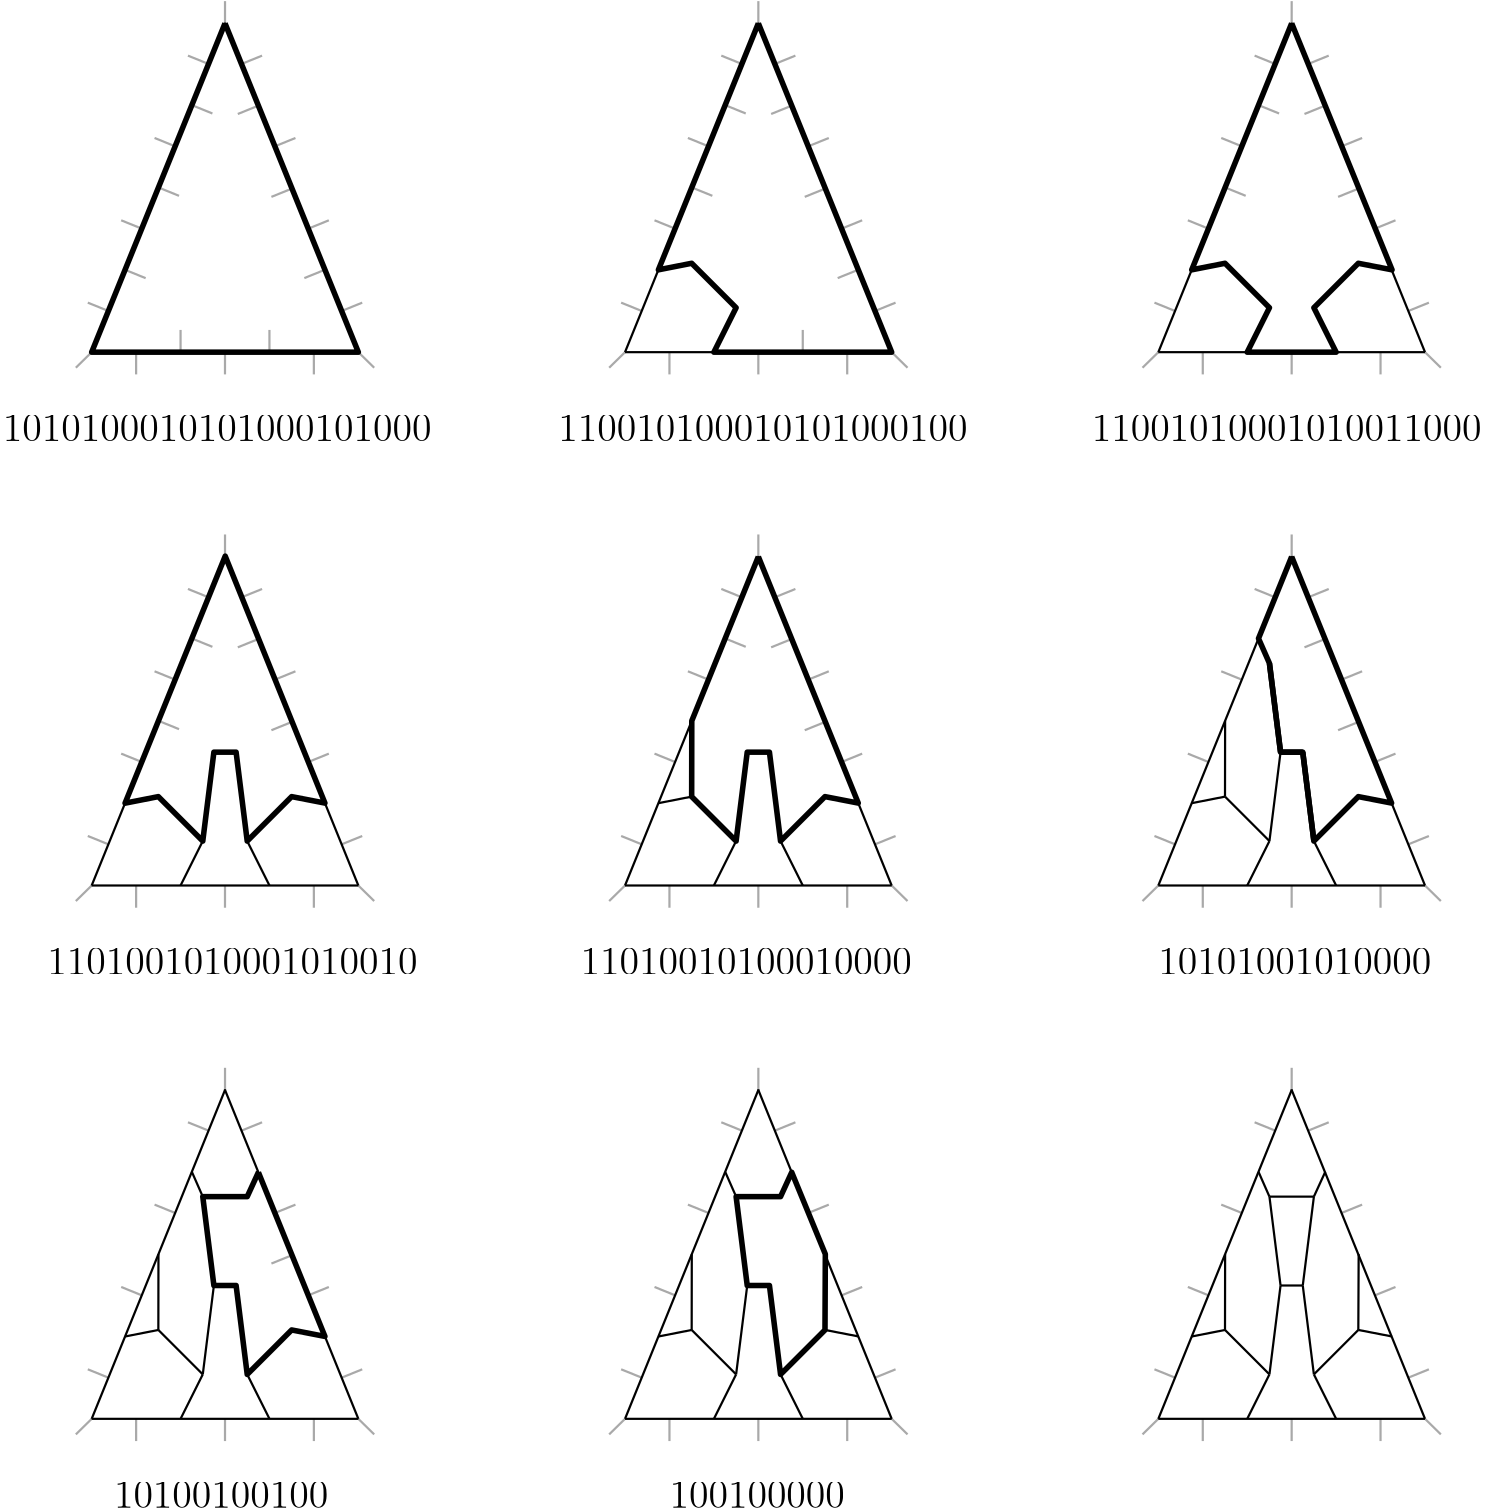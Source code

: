 <?xml version="1.0"?>
<!DOCTYPE ipe SYSTEM "ipe.dtd">
<ipe version="70206" creator="Ipe 7.2.7">
<info created="D:20180507184343" modified="D:20180507224213"/>
<ipestyle name="basic">
<symbol name="arrow/arc(spx)">
<path stroke="sym-stroke" fill="sym-stroke" pen="sym-pen">
0 0 m
-1 0.333 l
-1 -0.333 l
h
</path>
</symbol>
<symbol name="arrow/farc(spx)">
<path stroke="sym-stroke" fill="white" pen="sym-pen">
0 0 m
-1 0.333 l
-1 -0.333 l
h
</path>
</symbol>
<symbol name="arrow/ptarc(spx)">
<path stroke="sym-stroke" fill="sym-stroke" pen="sym-pen">
0 0 m
-1 0.333 l
-0.8 0 l
-1 -0.333 l
h
</path>
</symbol>
<symbol name="arrow/fptarc(spx)">
<path stroke="sym-stroke" fill="white" pen="sym-pen">
0 0 m
-1 0.333 l
-0.8 0 l
-1 -0.333 l
h
</path>
</symbol>
<symbol name="mark/circle(sx)" transformations="translations">
<path fill="sym-stroke">
0.6 0 0 0.6 0 0 e
0.4 0 0 0.4 0 0 e
</path>
</symbol>
<symbol name="mark/disk(sx)" transformations="translations">
<path fill="sym-stroke">
0.6 0 0 0.6 0 0 e
</path>
</symbol>
<symbol name="mark/fdisk(sfx)" transformations="translations">
<group>
<path fill="sym-fill">
0.5 0 0 0.5 0 0 e
</path>
<path fill="sym-stroke" fillrule="eofill">
0.6 0 0 0.6 0 0 e
0.4 0 0 0.4 0 0 e
</path>
</group>
</symbol>
<symbol name="mark/box(sx)" transformations="translations">
<path fill="sym-stroke" fillrule="eofill">
-0.6 -0.6 m
0.6 -0.6 l
0.6 0.6 l
-0.6 0.6 l
h
-0.4 -0.4 m
0.4 -0.4 l
0.4 0.4 l
-0.4 0.4 l
h
</path>
</symbol>
<symbol name="mark/square(sx)" transformations="translations">
<path fill="sym-stroke">
-0.6 -0.6 m
0.6 -0.6 l
0.6 0.6 l
-0.6 0.6 l
h
</path>
</symbol>
<symbol name="mark/fsquare(sfx)" transformations="translations">
<group>
<path fill="sym-fill">
-0.5 -0.5 m
0.5 -0.5 l
0.5 0.5 l
-0.5 0.5 l
h
</path>
<path fill="sym-stroke" fillrule="eofill">
-0.6 -0.6 m
0.6 -0.6 l
0.6 0.6 l
-0.6 0.6 l
h
-0.4 -0.4 m
0.4 -0.4 l
0.4 0.4 l
-0.4 0.4 l
h
</path>
</group>
</symbol>
<symbol name="mark/cross(sx)" transformations="translations">
<group>
<path fill="sym-stroke">
-0.43 -0.57 m
0.57 0.43 l
0.43 0.57 l
-0.57 -0.43 l
h
</path>
<path fill="sym-stroke">
-0.43 0.57 m
0.57 -0.43 l
0.43 -0.57 l
-0.57 0.43 l
h
</path>
</group>
</symbol>
<symbol name="arrow/fnormal(spx)">
<path stroke="sym-stroke" fill="white" pen="sym-pen">
0 0 m
-1 0.333 l
-1 -0.333 l
h
</path>
</symbol>
<symbol name="arrow/pointed(spx)">
<path stroke="sym-stroke" fill="sym-stroke" pen="sym-pen">
0 0 m
-1 0.333 l
-0.8 0 l
-1 -0.333 l
h
</path>
</symbol>
<symbol name="arrow/fpointed(spx)">
<path stroke="sym-stroke" fill="white" pen="sym-pen">
0 0 m
-1 0.333 l
-0.8 0 l
-1 -0.333 l
h
</path>
</symbol>
<symbol name="arrow/linear(spx)">
<path stroke="sym-stroke" pen="sym-pen">
-1 0.333 m
0 0 l
-1 -0.333 l
</path>
</symbol>
<symbol name="arrow/fdouble(spx)">
<path stroke="sym-stroke" fill="white" pen="sym-pen">
0 0 m
-1 0.333 l
-1 -0.333 l
h
-1 0 m
-2 0.333 l
-2 -0.333 l
h
</path>
</symbol>
<symbol name="arrow/double(spx)">
<path stroke="sym-stroke" fill="sym-stroke" pen="sym-pen">
0 0 m
-1 0.333 l
-1 -0.333 l
h
-1 0 m
-2 0.333 l
-2 -0.333 l
h
</path>
</symbol>
<pen name="heavier" value="0.8"/>
<pen name="fat" value="1.2"/>
<pen name="ultrafat" value="2"/>
<symbolsize name="large" value="5"/>
<symbolsize name="small" value="2"/>
<symbolsize name="tiny" value="1.1"/>
<arrowsize name="large" value="10"/>
<arrowsize name="small" value="5"/>
<arrowsize name="tiny" value="3"/>
<color name="red" value="1 0 0"/>
<color name="green" value="0 1 0"/>
<color name="blue" value="0 0 1"/>
<color name="yellow" value="1 1 0"/>
<color name="orange" value="1 0.647 0"/>
<color name="gold" value="1 0.843 0"/>
<color name="purple" value="0.627 0.125 0.941"/>
<color name="gray" value="0.745"/>
<color name="brown" value="0.647 0.165 0.165"/>
<color name="navy" value="0 0 0.502"/>
<color name="pink" value="1 0.753 0.796"/>
<color name="seagreen" value="0.18 0.545 0.341"/>
<color name="turquoise" value="0.251 0.878 0.816"/>
<color name="violet" value="0.933 0.51 0.933"/>
<color name="darkblue" value="0 0 0.545"/>
<color name="darkcyan" value="0 0.545 0.545"/>
<color name="darkgray" value="0.663"/>
<color name="darkgreen" value="0 0.392 0"/>
<color name="darkmagenta" value="0.545 0 0.545"/>
<color name="darkorange" value="1 0.549 0"/>
<color name="darkred" value="0.545 0 0"/>
<color name="lightblue" value="0.678 0.847 0.902"/>
<color name="lightcyan" value="0.878 1 1"/>
<color name="lightgray" value="0.827"/>
<color name="lightgreen" value="0.565 0.933 0.565"/>
<color name="lightyellow" value="1 1 0.878"/>
<dashstyle name="dashed" value="[4] 0"/>
<dashstyle name="dotted" value="[1 3] 0"/>
<dashstyle name="dash dotted" value="[4 2 1 2] 0"/>
<dashstyle name="dash dot dotted" value="[4 2 1 2 1 2] 0"/>
<textsize name="large" value="\large"/>
<textsize name="Large" value="\Large"/>
<textsize name="LARGE" value="\LARGE"/>
<textsize name="huge" value="\huge"/>
<textsize name="Huge" value="\Huge"/>
<textsize name="small" value="\small"/>
<textsize name="footnote" value="\footnotesize"/>
<textsize name="tiny" value="\tiny"/>
<textstyle name="center" begin="\begin{center}" end="\end{center}"/>
<textstyle name="itemize" begin="\begin{itemize}" end="\end{itemize}"/>
<textstyle name="item" begin="\begin{itemize}\item{}" end="\end{itemize}"/>
<gridsize name="4 pts" value="4"/>
<gridsize name="8 pts (~3 mm)" value="8"/>
<gridsize name="16 pts (~6 mm)" value="16"/>
<gridsize name="32 pts (~12 mm)" value="32"/>
<gridsize name="10 pts (~3.5 mm)" value="10"/>
<gridsize name="20 pts (~7 mm)" value="20"/>
<gridsize name="14 pts (~5 mm)" value="14"/>
<gridsize name="28 pts (~10 mm)" value="28"/>
<gridsize name="56 pts (~20 mm)" value="56"/>
<anglesize name="90 deg" value="90"/>
<anglesize name="60 deg" value="60"/>
<anglesize name="45 deg" value="45"/>
<anglesize name="30 deg" value="30"/>
<anglesize name="22.5 deg" value="22.5"/>
<opacity name="10%" value="0.1"/>
<opacity name="30%" value="0.3"/>
<opacity name="50%" value="0.5"/>
<opacity name="75%" value="0.75"/>
<tiling name="falling" angle="-60" step="4" width="1"/>
<tiling name="rising" angle="30" step="4" width="1"/>
</ipestyle>
<page>
<layer name="alpha"/>
<view layers="alpha" active="alpha"/>
<path layer="alpha" matrix="-0.187791 -0.463155 -0.463074 0.187824 374.609 575.86" stroke="darkgray" pen="heavier">
224 512 m
224 528 l
224 528 l
</path>
<path matrix="0.49993 0 0 0.49993 320.021 112.029" stroke="darkgray" pen="heavier">
288 416 m
288 400 l
288 400 l
</path>
<path matrix="0.49993 0 0 0.49993 320.021 112.029" stroke="darkgray" pen="heavier">
352.01 416 m
352 400 l
</path>
<path matrix="0.49993 0 0 0.49993 320.021 112.029" stroke="darkgray" pen="heavier">
416 416 m
416 400 l
</path>
<path matrix="0.49993 0 0 0.49993 320.021 112.029" stroke="black" pen="heavier">
344 512 m
360 512 l
360 512 l
</path>
<group matrix="-0.187791 -0.463155 -0.463074 0.187824 769.228 431.328">
<path stroke="darkgray" pen="heavier">
224 512 m
224 528 l
224 528 l
</path>
<path stroke="darkgray" pen="heavier">
288 512 m
288 528 l
</path>
<path stroke="darkgray" pen="heavier">
352 512 m
352 528 l
352 528 l
</path>
<path stroke="darkgray" pen="heavier">
416 512 m
416 528 l
416 528 l
</path>
</group>
<path matrix="0.187791 -0.463155 0.463074 0.187824 222.775 431.328" stroke="darkgray" pen="heavier">
224 512 m
224 528 l
224 528 l
</path>
<path matrix="0.187791 -0.463155 0.463074 0.187824 222.775 431.328" stroke="darkgray" pen="heavier">
288 512 m
288 528 l
</path>
<path matrix="0.187791 -0.463155 0.463074 0.187824 222.775 431.328" stroke="darkgray" pen="heavier">
352 512 m
352 528 l
352 528 l
</path>
<path matrix="0.187791 -0.463155 0.463074 0.187824 222.775 431.328" stroke="darkgray" pen="heavier">
416 512 m
416 528 l
416 528 l
</path>
<path matrix="-0.350135 0.356628 -0.356541 -0.350134 708.982 419.384" stroke="darkgray" pen="heavier">
224 512 m
224 528 l
224 528 l
</path>
<path matrix="0.350135 0.356628 0.356541 -0.350135 283.021 419.384" stroke="darkgray" pen="heavier">
224 512 m
224 528 l
224 528 l
</path>
<path matrix="0.49993 0 0 0.49993 320.026 238.407" stroke="darkgray" pen="heavier">
352.01 416 m
352 400 l
</path>
<path matrix="1 0 0 1 0.003468 -31.9998" stroke="black" pen="heavier">
499.993 399.993 m
503.992 367.998 l
</path>
<path matrix="1 0 0 1 0.003468 -31.9998" stroke="black" pen="heavier">
512 352 m
503.992 367.998 l
503.992 367.998 l
</path>
<path matrix="1 0 0 1 0.003468 -31.9998" stroke="black" pen="heavier">
503.992 367.998 m
519.99 383.995 l
</path>
<path matrix="1 0 0 1 0.003468 -31.9998" stroke="black" pen="heavier">
480 352 m
487.994 367.998 l
</path>
<path matrix="1 0 0 1 0.003468 -31.9998" stroke="black" pen="heavier">
487.994 367.998 m
471.997 383.995 l
</path>
<path matrix="1 0 0 1 0.003468 -31.9998" stroke="black" pen="heavier">
484.057 440.926 m
487.994 431.989 l
</path>
<path matrix="1 0 0 1 0.003468 -31.9998" stroke="black" pen="heavier">
508.093 440.925 m
504 432 l
</path>
<path matrix="1 0 0 1 0.003468 -31.9998" stroke="black" pen="heavier">
504 432 m
487.994 431.989 l
</path>
<path matrix="1 0 0 1 0.003468 -31.9998" stroke="black" pen="heavier">
460.02 381.642 m
471.997 383.995 l
471.997 383.995 l
</path>
<path matrix="1 0 0 1 0.003468 -31.9998" stroke="black" pen="heavier">
471.997 383.995 m
472.038 411.284 l
</path>
<path matrix="1 0 0 1 0.003468 -31.9998" stroke="black" pen="heavier">
520.112 411.284 m
519.99 383.995 l
</path>
<path matrix="1 0 0 1 0.003468 -31.9998" stroke="black" pen="heavier">
519.99 383.995 m
532.13 381.642 l
</path>
<path matrix="1 0 0 1 0.003468 -31.9998" stroke="black" pen="heavier">
487.994 367.998 m
491.994 399.993 l
491.994 399.993 l
</path>
<path matrix="1 0 0 1 0.003468 -31.9998" stroke="black" pen="heavier">
491.994 399.993 m
487.994 431.989 l
</path>
<path matrix="0.49993 0 0 0.49993 128.025 112.029" stroke="darkgray" pen="heavier">
288 416 m
288 400 l
288 400 l
</path>
<path matrix="0.49993 0 0 0.49993 128.025 112.029" stroke="darkgray" pen="heavier">
352.01 416 m
352 400 l
</path>
<path matrix="0.49993 0 0 0.49993 128.025 112.029" stroke="darkgray" pen="heavier">
416 416 m
416 400 l
</path>
<path matrix="0.49993 0 0 0.49993 128.025 112.029" stroke="black" pen="heavier">
344 512 m
360 512 l
360 512 l
</path>
<group matrix="-0.187791 -0.463155 -0.463074 0.187824 577.231 431.327">
<path stroke="darkgray" pen="heavier">
224 512 m
224 528 l
224 528 l
</path>
<path stroke="darkgray" pen="heavier">
288 512 m
288 528 l
</path>
<path stroke="darkgray" pen="heavier">
352 512 m
352 528 l
352 528 l
</path>
<path stroke="darkgray" pen="heavier">
416 512 m
416 528 l
416 528 l
</path>
</group>
<path matrix="0.187791 -0.463155 0.463074 0.187824 30.7795 431.327" stroke="darkgray" pen="heavier">
224 512 m
224 528 l
224 528 l
</path>
<path matrix="0.187791 -0.463155 0.463074 0.187824 30.7795 431.327" stroke="darkgray" pen="heavier">
288 512 m
288 528 l
</path>
<path matrix="0.187791 -0.463155 0.463074 0.187824 30.7795 431.327" stroke="darkgray" pen="heavier">
352 512 m
352 528 l
352 528 l
</path>
<path matrix="0.187791 -0.463155 0.463074 0.187824 30.7795 431.327" stroke="darkgray" pen="heavier">
416 512 m
416 528 l
416 528 l
</path>
<path matrix="-0.350135 0.356628 -0.356541 -0.350134 516.986 419.384" stroke="darkgray" pen="heavier">
224 512 m
224 528 l
224 528 l
</path>
<path matrix="0.350135 0.356628 0.356541 -0.350135 91.0245 419.384" stroke="darkgray" pen="heavier">
224 512 m
224 528 l
224 528 l
</path>
<path matrix="0.49993 0 0 0.49993 128.03 238.407" stroke="darkgray" pen="heavier">
352.01 416 m
352 400 l
</path>
<path matrix="1 0 0 1 -191.993 -31.9998" stroke="black" pen="heavier">
499.993 399.993 m
503.992 367.998 l
</path>
<path matrix="1 0 0 1 -191.993 -31.9998" stroke="black" pen="heavier">
512 352 m
503.992 367.998 l
503.992 367.998 l
</path>
<path matrix="1 0 0 1 -191.993 -31.9998" stroke="black" pen="heavier">
503.992 367.998 m
519.99 383.995 l
</path>
<path matrix="1 0 0 1 -191.993 -31.9998" stroke="black" pen="heavier">
480 352 m
487.994 367.998 l
</path>
<path matrix="1 0 0 1 -191.993 -31.9998" stroke="black" pen="heavier">
487.994 367.998 m
471.997 383.995 l
</path>
<path matrix="1 0 0 1 -191.993 -31.9998" stroke="black" pen="heavier">
484.057 440.926 m
487.994 431.989 l
</path>
<path matrix="1 0 0 1 -191.993 -31.9998" stroke="black" pen="heavier">
508.093 440.925 m
504 432 l
</path>
<path matrix="1 0 0 1 -191.993 -31.9998" stroke="black" pen="heavier">
504 432 m
487.994 431.989 l
</path>
<path matrix="1 0 0 1 -191.993 -31.9998" stroke="black" pen="heavier">
460.02 381.642 m
471.997 383.995 l
471.997 383.995 l
</path>
<path matrix="1 0 0 1 -191.993 -31.9998" stroke="black" pen="heavier">
471.997 383.995 m
472.038 411.284 l
</path>
<path matrix="1 0 0 1 -191.993 -31.9998" stroke="black" pen="heavier">
520.112 411.284 m
519.99 383.995 l
</path>
<path matrix="1 0 0 1 -191.993 -31.9998" stroke="black" pen="heavier">
519.99 383.995 m
532.13 381.642 l
</path>
<path matrix="1 0 0 1 -191.993 -31.9998" stroke="black" pen="heavier">
487.994 367.998 m
491.994 399.993 l
491.994 399.993 l
</path>
<path matrix="1 0 0 1 -191.993 -31.9998" stroke="black" pen="heavier">
491.994 399.993 m
487.994 431.989 l
</path>
<path matrix="1 0 0 1 0.003468 -31.9998" stroke="black" pen="heavier">
504 432 m
499.993 399.993 l
499.993 399.993 l
</path>
<path matrix="0.49993 0 0 0.49993 -63.9755 112.029" stroke="darkgray" pen="heavier">
288 416 m
288 400 l
288 400 l
</path>
<path matrix="0.49993 0 0 0.49993 -63.9755 112.029" stroke="darkgray" pen="heavier">
352.01 416 m
352 400 l
</path>
<path matrix="0.49993 0 0 0.49993 -63.9755 112.029" stroke="darkgray" pen="heavier">
416 416 m
416 400 l
</path>
<path matrix="0.49993 0 0 0.49993 -63.9755 112.029" stroke="black" pen="heavier">
344 512 m
360 512 l
360 512 l
</path>
<group matrix="-0.187791 -0.463155 -0.463074 0.187824 385.23 431.327">
<path stroke="darkgray" pen="heavier">
224 512 m
224 528 l
224 528 l
</path>
<path stroke="darkgray" pen="heavier">
288 512 m
288 528 l
</path>
<path stroke="darkgray" pen="heavier">
352 512 m
352 528 l
352 528 l
</path>
<path stroke="darkgray" pen="heavier">
416 512 m
416 528 l
416 528 l
</path>
</group>
<path matrix="0.187791 -0.463155 0.463074 0.187824 -161.222 431.327" stroke="darkgray" pen="heavier">
224 512 m
224 528 l
224 528 l
</path>
<path matrix="0.187791 -0.463155 0.463074 0.187824 -161.222 431.327" stroke="darkgray" pen="heavier">
288 512 m
288 528 l
</path>
<path matrix="0.187791 -0.463155 0.463074 0.187824 -161.222 431.327" stroke="darkgray" pen="heavier">
352 512 m
352 528 l
352 528 l
</path>
<path matrix="0.187791 -0.463155 0.463074 0.187824 -161.222 431.327" stroke="darkgray" pen="heavier">
416 512 m
416 528 l
416 528 l
</path>
<path matrix="-0.350135 0.356628 -0.356541 -0.350134 324.985 419.384" stroke="darkgray" pen="heavier">
224 512 m
224 528 l
224 528 l
</path>
<path matrix="0.350135 0.356628 0.356541 -0.350135 -100.977 419.384" stroke="darkgray" pen="heavier">
224 512 m
224 528 l
224 528 l
</path>
<path matrix="0.49993 0 0 0.49993 -63.9705 238.407" stroke="darkgray" pen="heavier">
352.01 416 m
352 400 l
</path>
<path matrix="1 0 0 1 -383.994 -31.9998" stroke="black" pen="heavier">
499.993 399.993 m
503.992 367.998 l
</path>
<path matrix="1 0 0 1 -383.994 -31.9998" stroke="black" pen="heavier">
512 352 m
503.992 367.998 l
503.992 367.998 l
</path>
<path matrix="1 0 0 1 -383.994 -31.9998" stroke="black" pen="heavier">
503.992 367.998 m
519.99 383.995 l
</path>
<path matrix="1 0 0 1 -383.994 -31.9998" stroke="black" pen="heavier">
480 352 m
487.994 367.998 l
</path>
<path matrix="1 0 0 1 -383.994 -31.9998" stroke="black" pen="heavier">
487.994 367.998 m
471.997 383.995 l
</path>
<path matrix="1 0 0 1 -383.994 -31.9998" stroke="black" pen="heavier">
484.057 440.926 m
487.994 431.989 l
</path>
<path matrix="1 0 0 1 -383.994 -31.9998" stroke="black" pen="heavier">
508.093 440.925 m
504 432 l
</path>
<path matrix="1 0 0 1 -383.994 -31.9998" stroke="black" pen="heavier">
504 432 m
487.994 431.989 l
</path>
<path matrix="1 0 0 1 -383.994 -31.9998" stroke="black" pen="heavier">
460.02 381.642 m
471.997 383.995 l
471.997 383.995 l
</path>
<path matrix="1 0 0 1 -383.994 -31.9998" stroke="black" pen="heavier">
471.997 383.995 m
472.038 411.284 l
</path>
<path matrix="1 0 0 1 -383.994 -31.9998" stroke="black" pen="heavier">
519.99 383.995 m
532.13 381.642 l
</path>
<path matrix="1 0 0 1 -383.994 -31.9998" stroke="black" pen="heavier">
487.994 367.998 m
491.994 399.993 l
491.994 399.993 l
</path>
<path matrix="1 0 0 1 -383.994 -31.9998" stroke="black" pen="heavier">
491.994 399.993 m
487.994 431.989 l
</path>
<path matrix="0.187791 -0.463155 0.463074 0.187824 -174.489 442.769" stroke="darkgray" pen="heavier">
352 512 m
352 528 l
352 528 l
</path>
<path matrix="0.49993 0 0 0.49993 320.021 304.029" stroke="darkgray" pen="heavier">
288 416 m
288 400 l
288 400 l
</path>
<path matrix="0.49993 0 0 0.49993 320.021 304.029" stroke="darkgray" pen="heavier">
352.01 416 m
352 400 l
</path>
<path matrix="0.49993 0 0 0.49993 320.021 304.029" stroke="darkgray" pen="heavier">
416 416 m
416 400 l
</path>
<path matrix="0.49993 0 0 0.49993 320.021 304.029" stroke="black" pen="ultrafat">
344 512 m
360 512 l
360 512 l
</path>
<group matrix="-0.187791 -0.463155 -0.463074 0.187824 769.227 623.327">
<path stroke="darkgray" pen="heavier">
224 512 m
224 528 l
224 528 l
</path>
<path stroke="darkgray" pen="heavier">
288 512 m
288 528 l
</path>
<path stroke="darkgray" pen="heavier">
352 512 m
352 528 l
352 528 l
</path>
<path stroke="darkgray" pen="heavier">
416 512 m
416 528 l
416 528 l
</path>
</group>
<path matrix="0.187791 -0.463155 0.463074 0.187824 222.775 623.327" stroke="darkgray" pen="heavier">
224 512 m
224 528 l
224 528 l
</path>
<path matrix="0.187791 -0.463155 0.463074 0.187824 222.775 623.327" stroke="darkgray" pen="heavier">
288 512 m
288 528 l
</path>
<path matrix="0.187791 -0.463155 0.463074 0.187824 222.775 623.327" stroke="darkgray" pen="heavier">
352 512 m
352 528 l
352 528 l
</path>
<path matrix="0.187791 -0.463155 0.463074 0.187824 222.775 623.327" stroke="darkgray" pen="heavier">
416 512 m
416 528 l
416 528 l
</path>
<path matrix="-0.350135 0.356628 -0.356541 -0.350134 708.982 611.384" stroke="darkgray" pen="heavier">
224 512 m
224 528 l
224 528 l
</path>
<path matrix="0.350135 0.356628 0.356541 -0.350135 283.02 611.384" stroke="darkgray" pen="heavier">
224 512 m
224 528 l
224 528 l
</path>
<path matrix="0.49993 0 0 0.49993 320.026 430.407" stroke="darkgray" pen="heavier">
352.01 416 m
352 400 l
</path>
<path matrix="1 0 0 1 0.003 160" stroke="black" pen="ultrafat">
499.993 399.993 m
503.992 367.998 l
</path>
<path matrix="1 0 0 1 0.003 160" stroke="black" pen="heavier">
512 352 m
503.992 367.998 l
503.992 367.998 l
</path>
<path matrix="1 0 0 1 0.003 160" stroke="black" pen="heavier">
503.992 367.998 m
519.99 383.995 l
</path>
<path matrix="1 0 0 1 0.003 160" stroke="black" pen="heavier">
480 352 m
487.994 367.998 l
</path>
<path matrix="1 0 0 1 0.003 160" stroke="black" pen="heavier">
487.994 367.998 m
471.997 383.995 l
</path>
<path matrix="1 0 0 1 0.003 160" stroke="black" pen="heavier">
484.057 440.926 m
487.994 431.989 l
</path>
<path matrix="1 0 0 1 0.003 160" stroke="black" pen="heavier">
460.02 381.642 m
471.997 383.995 l
471.997 383.995 l
</path>
<path matrix="1 0 0 1 0.003 160" stroke="black" pen="heavier">
471.997 383.995 m
472.038 411.284 l
</path>
<path matrix="1 0 0 1 0.003 160" stroke="black" pen="heavier">
519.99 383.995 m
532.13 381.642 l
</path>
<path matrix="1 0 0 1 0.003 160" stroke="black" pen="heavier">
487.994 367.998 m
491.994 399.993 l
491.994 399.993 l
</path>
<path matrix="1 0 0 1 0.003 160" stroke="black" pen="ultrafat">
491.994 399.993 m
487.994 431.989 l
</path>
<path matrix="0.187791 -0.463155 0.463074 0.187824 209.507 634.769" stroke="darkgray" pen="heavier">
352 512 m
352 528 l
352 528 l
</path>
<path matrix="0.187791 -0.463155 0.463074 0.187824 197.409 664.607" stroke="darkgray" pen="heavier">
352 512 m
352 528 l
352 528 l
</path>
<path matrix="0.49993 0 0 0.49993 128.021 304.029" stroke="darkgray" pen="heavier">
288 416 m
288 400 l
288 400 l
</path>
<path matrix="0.49993 0 0 0.49993 128.021 304.029" stroke="darkgray" pen="heavier">
352.01 416 m
352 400 l
</path>
<path matrix="0.49993 0 0 0.49993 128.021 304.029" stroke="darkgray" pen="heavier">
416 416 m
416 400 l
</path>
<path matrix="0.49993 0 0 0.49993 128.021 304.029" stroke="black" pen="heavier">
344 512 m
360 512 l
360 512 l
</path>
<path matrix="0.187791 -0.463155 0.463074 0.187824 30.775 623.327" stroke="darkgray" pen="heavier">
224 512 m
224 528 l
224 528 l
</path>
<path matrix="0.187791 -0.463155 0.463074 0.187824 30.775 623.327" stroke="darkgray" pen="heavier">
288 512 m
288 528 l
</path>
<path matrix="0.187791 -0.463155 0.463074 0.187824 30.775 623.327" stroke="darkgray" pen="heavier">
352 512 m
352 528 l
352 528 l
</path>
<path matrix="0.187791 -0.463155 0.463074 0.187824 30.775 623.327" stroke="darkgray" pen="heavier">
416 512 m
416 528 l
416 528 l
</path>
<path matrix="-0.350135 0.356628 -0.356541 -0.350134 516.982 611.384" stroke="darkgray" pen="heavier">
224 512 m
224 528 l
224 528 l
</path>
<path matrix="0.350135 0.356628 0.356541 -0.350135 91.02 611.384" stroke="darkgray" pen="heavier">
224 512 m
224 528 l
224 528 l
</path>
<path matrix="0.49993 0 0 0.49993 128.026 430.407" stroke="darkgray" pen="heavier">
352.01 416 m
352 400 l
</path>
<path matrix="1 0 0 1 -191.997 160" stroke="black" pen="heavier">
499.993 399.993 m
503.992 367.998 l
</path>
<path matrix="1 0 0 1 -191.997 160" stroke="black" pen="heavier">
512 352 m
503.992 367.998 l
503.992 367.998 l
</path>
<path matrix="1 0 0 1 -191.997 160" stroke="black" pen="heavier">
503.992 367.998 m
519.99 383.995 l
</path>
<path matrix="1 0 0 1 -191.997 160" stroke="black" pen="heavier">
480 352 m
487.994 367.998 l
</path>
<path matrix="1 0 0 1 -191.997 160" stroke="black" pen="heavier">
487.994 367.998 m
471.997 383.995 l
</path>
<path matrix="1 0 0 1 -191.997 160" stroke="black" pen="heavier">
460.02 381.642 m
471.997 383.995 l
471.997 383.995 l
</path>
<path matrix="1 0 0 1 -191.997 160" stroke="black" pen="heavier">
471.997 383.995 m
472.038 411.284 l
</path>
<path matrix="1 0 0 1 -191.997 160" stroke="black" pen="heavier">
519.99 383.995 m
532.13 381.642 l
</path>
<path matrix="1 0 0 1 -191.997 160" stroke="black" pen="heavier">
487.994 367.998 m
491.994 399.993 l
491.994 399.993 l
</path>
<path matrix="0.187791 -0.463155 0.463074 0.187824 17.507 634.769" stroke="darkgray" pen="heavier">
352 512 m
352 528 l
352 528 l
</path>
<path matrix="0.187791 -0.463155 0.463074 0.187824 5.409 664.607" stroke="darkgray" pen="heavier">
352 512 m
352 528 l
352 528 l
</path>
<path matrix="-0.187791 -0.463155 -0.463074 0.187824 577.227 623.327" stroke="darkgray" pen="heavier">
224 512 m
224 528 l
224 528 l
</path>
<path matrix="-0.187791 -0.463155 -0.463074 0.187824 577.227 623.327" stroke="darkgray" pen="heavier">
288 512 m
288 528 l
</path>
<path matrix="-0.187791 -0.463155 -0.463074 0.187824 577.227 623.327" stroke="darkgray" pen="heavier">
352 512 m
352 528 l
352 528 l
</path>
<path matrix="-0.187791 -0.463155 -0.463074 0.187824 577.227 623.327" stroke="darkgray" pen="heavier">
416 512 m
416 528 l
416 528 l
</path>
<path matrix="-0.187791 -0.463155 -0.463074 0.187824 578.628 605.502" stroke="darkgray" pen="heavier">
224 512 m
224 528 l
224 528 l
</path>
<path matrix="0.49993 0 0 0.49993 320.021 304.029" stroke="black" pen="heavier">
256 416 m
448.02 416 l
448.02 416 l
</path>
<path matrix="-0.187791 -0.463155 -0.463074 0.187824 769.227 623.327" stroke="black" pen="heavier">
192 512 m
448 512 l
448 512 l
</path>
<path matrix="0.187791 -0.463155 0.463074 0.187824 222.775 623.327" stroke="black" pen="heavier">
192 512 m
448 512 l
448 512 l
</path>
<path matrix="0.49993 0 0 0.49993 320.021 112.029" stroke="black" pen="heavier">
256 416 m
448.02 416 l
448.02 416 l
</path>
<path matrix="-0.187791 -0.463155 -0.463074 0.187824 769.228 431.328" stroke="black" pen="heavier">
192 512 m
448 512 l
448 512 l
</path>
<path matrix="0.187791 -0.463155 0.463074 0.187824 222.775 431.328" stroke="black" pen="heavier">
192 512 m
448 512 l
448 512 l
</path>
<path matrix="0.49993 0 0 0.49993 128.025 112.029" stroke="black" pen="heavier">
256 416 m
448.02 416 l
448.02 416 l
</path>
<path matrix="-0.187791 -0.463155 -0.463074 0.187824 577.231 431.327" stroke="black" pen="heavier">
192 512 m
448 512 l
448 512 l
</path>
<path matrix="0.187791 -0.463155 0.463074 0.187824 30.7795 431.327" stroke="black" pen="heavier">
192 512 m
448 512 l
448 512 l
</path>
<path matrix="0.49993 0 0 0.49993 -63.9755 112.029" stroke="black" pen="heavier">
256 416 m
448.02 416 l
448.02 416 l
</path>
<path matrix="-0.187791 -0.463155 -0.463074 0.187824 385.23 431.327" stroke="black" pen="heavier">
192 512 m
448 512 l
448 512 l
</path>
<path matrix="0.187791 -0.463155 0.463074 0.187824 -161.222 431.327" stroke="black" pen="heavier">
192 512 m
448 512 l
448 512 l
</path>
<path matrix="0.49993 0 0 0.49993 128.021 304.029" stroke="black" pen="heavier">
256 416 m
448.02 416 l
448.02 416 l
</path>
<path matrix="-0.187791 -0.463155 -0.463074 0.187824 577.227 623.327" stroke="black" pen="heavier">
192 512 m
448 512 l
448 512 l
</path>
<path matrix="0.187791 -0.463155 0.463074 0.187824 30.775 623.327" stroke="black" pen="heavier">
192 512 m
448 512 l
448 512 l
</path>
<path matrix="0.49993 0 0 0.49993 -63.979 304.029" stroke="darkgray" pen="heavier">
288 416 m
288 400 l
288 400 l
</path>
<path matrix="0.49993 0 0 0.49993 -63.979 304.029" stroke="darkgray" pen="heavier">
352.01 416 m
352 400 l
</path>
<path matrix="0.49993 0 0 0.49993 -63.979 304.029" stroke="darkgray" pen="heavier">
416 416 m
416 400 l
</path>
<path matrix="0.49993 0 0 0.49993 -63.979 304.029" stroke="black" pen="heavier">
344 512 m
360 512 l
360 512 l
</path>
<path matrix="0.187791 -0.463155 0.463074 0.187824 -161.225 623.327" stroke="darkgray" pen="heavier">
224 512 m
224 528 l
224 528 l
</path>
<path matrix="0.187791 -0.463155 0.463074 0.187824 -161.225 623.327" stroke="darkgray" pen="heavier">
288 512 m
288 528 l
</path>
<path matrix="0.187791 -0.463155 0.463074 0.187824 -161.225 623.327" stroke="darkgray" pen="heavier">
352 512 m
352 528 l
352 528 l
</path>
<path matrix="0.187791 -0.463155 0.463074 0.187824 -161.225 623.327" stroke="darkgray" pen="heavier">
416 512 m
416 528 l
416 528 l
</path>
<path matrix="-0.350135 0.356628 -0.356541 -0.350134 324.982 611.384" stroke="darkgray" pen="heavier">
224 512 m
224 528 l
224 528 l
</path>
<path matrix="0.350135 0.356628 0.356541 -0.350135 -100.98 611.384" stroke="darkgray" pen="heavier">
224 512 m
224 528 l
224 528 l
</path>
<path matrix="0.49993 0 0 0.49993 -63.974 430.407" stroke="darkgray" pen="heavier">
352.01 416 m
352 400 l
</path>
<path matrix="1 0 0 1 -383.997 160" stroke="black" pen="heavier">
499.993 399.993 m
503.992 367.998 l
</path>
<path matrix="1 0 0 1 -383.997 160" stroke="black" pen="heavier">
512 352 m
503.992 367.998 l
503.992 367.998 l
</path>
<path matrix="1 0 0 1 -383.997 160" stroke="black" pen="heavier">
503.992 367.998 m
519.99 383.995 l
</path>
<path matrix="1 0 0 1 -383.997 160" stroke="black" pen="heavier">
480 352 m
487.994 367.998 l
</path>
<path matrix="1 0 0 1 -383.997 160" stroke="black" pen="heavier">
487.994 367.998 m
471.997 383.995 l
</path>
<path matrix="1 0 0 1 -383.997 160" stroke="black" pen="heavier">
460.02 381.642 m
471.997 383.995 l
471.997 383.995 l
</path>
<path matrix="1 0 0 1 -383.997 160" stroke="black" pen="heavier">
519.99 383.995 m
532.13 381.642 l
</path>
<path matrix="1 0 0 1 -383.997 160" stroke="black" pen="heavier">
487.994 367.998 m
491.994 399.993 l
491.994 399.993 l
</path>
<path matrix="0.187791 -0.463155 0.463074 0.187824 -174.493 634.769" stroke="darkgray" pen="heavier">
352 512 m
352 528 l
352 528 l
</path>
<path matrix="0.187791 -0.463155 0.463074 0.187824 -186.591 664.607" stroke="darkgray" pen="heavier">
352 512 m
352 528 l
352 528 l
</path>
<path matrix="-0.187791 -0.463155 -0.463074 0.187824 385.227 623.327" stroke="darkgray" pen="heavier">
224 512 m
224 528 l
224 528 l
</path>
<path matrix="-0.187791 -0.463155 -0.463074 0.187824 385.227 623.327" stroke="darkgray" pen="heavier">
288 512 m
288 528 l
</path>
<path matrix="-0.187791 -0.463155 -0.463074 0.187824 385.227 623.327" stroke="darkgray" pen="heavier">
352 512 m
352 528 l
352 528 l
</path>
<path matrix="-0.187791 -0.463155 -0.463074 0.187824 385.227 623.327" stroke="darkgray" pen="heavier">
416 512 m
416 528 l
416 528 l
</path>
<path matrix="-0.187791 -0.463155 -0.463074 0.187824 386.628 605.502" stroke="darkgray" pen="heavier">
224 512 m
224 528 l
224 528 l
</path>
<path matrix="0.49993 0 0 0.49993 -63.979 304.029" stroke="black" pen="heavier">
256 416 m
448.02 416 l
448.02 416 l
</path>
<path matrix="-0.187791 -0.463155 -0.463074 0.187824 385.227 623.327" stroke="black" pen="heavier">
192 512 m
448 512 l
448 512 l
</path>
<path matrix="0.187791 -0.463155 0.463074 0.187824 -161.225 623.327" stroke="black" pen="heavier">
192 512 m
448 512 l
448 512 l
</path>
<path matrix="-0.187791 -0.463155 -0.463074 0.187824 758.61 767.861" stroke="darkgray" pen="heavier">
224 512 m
224 528 l
224 528 l
</path>
<path matrix="0.49993 0 0 0.49993 320.022 496.03" stroke="darkgray" pen="heavier">
288 416 m
288 400 l
288 400 l
</path>
<path matrix="0.49993 0 0 0.49993 320.022 496.03" stroke="darkgray" pen="heavier">
352.01 416 m
352 400 l
</path>
<path matrix="0.49993 0 0 0.49993 320.022 496.03" stroke="darkgray" pen="heavier">
416 416 m
416 400 l
</path>
<path matrix="0.187791 -0.463155 0.463074 0.187824 222.776 815.328" stroke="darkgray" pen="heavier">
224 512 m
224 528 l
224 528 l
</path>
<path matrix="0.187791 -0.463155 0.463074 0.187824 222.776 815.328" stroke="darkgray" pen="heavier">
288 512 m
288 528 l
</path>
<path matrix="0.187791 -0.463155 0.463074 0.187824 222.776 815.328" stroke="darkgray" pen="heavier">
352 512 m
352 528 l
352 528 l
</path>
<path matrix="0.187791 -0.463155 0.463074 0.187824 222.776 815.328" stroke="darkgray" pen="heavier">
416 512 m
416 528 l
416 528 l
</path>
<path matrix="-0.350135 0.356628 -0.356541 -0.350134 708.983 803.385" stroke="darkgray" pen="heavier">
224 512 m
224 528 l
224 528 l
</path>
<path matrix="0.350135 0.356628 0.356541 -0.350135 283.021 803.385" stroke="darkgray" pen="heavier">
224 512 m
224 528 l
224 528 l
</path>
<path matrix="0.49993 0 0 0.49993 320.027 622.408" stroke="darkgray" pen="heavier">
352.01 416 m
352 400 l
</path>
<path matrix="1 0 0 1 0.004 352.001" stroke="black" pen="heavier">
512 352 m
503.992 367.998 l
503.992 367.998 l
</path>
<path matrix="1 0 0 1 0.004 352.001" stroke="black" pen="heavier">
503.992 367.998 m
519.99 383.995 l
</path>
<path matrix="1 0 0 1 0.004 352.001" stroke="black" pen="heavier">
480 352 m
487.994 367.998 l
</path>
<path matrix="1 0 0 1 0.004 352.001" stroke="black" pen="heavier">
487.994 367.998 m
471.997 383.995 l
</path>
<path matrix="1 0 0 1 0.004 352.001" stroke="black" pen="heavier">
460.02 381.642 m
471.997 383.995 l
471.997 383.995 l
</path>
<path matrix="1 0 0 1 0.004 352.001" stroke="black" pen="heavier">
519.99 383.995 m
532.13 381.642 l
</path>
<path matrix="0.187791 -0.463155 0.463074 0.187824 209.508 826.77" stroke="darkgray" pen="heavier">
352 512 m
352 528 l
352 528 l
</path>
<path matrix="0.187791 -0.463155 0.463074 0.187824 197.41 856.608" stroke="darkgray" pen="heavier">
352 512 m
352 528 l
352 528 l
</path>
<path matrix="-0.187791 -0.463155 -0.463074 0.187824 769.228 815.328" stroke="darkgray" pen="heavier">
224 512 m
224 528 l
224 528 l
</path>
<path matrix="-0.187791 -0.463155 -0.463074 0.187824 769.228 815.328" stroke="darkgray" pen="heavier">
288 512 m
288 528 l
</path>
<path matrix="-0.187791 -0.463155 -0.463074 0.187824 769.228 815.328" stroke="darkgray" pen="heavier">
352 512 m
352 528 l
352 528 l
</path>
<path matrix="-0.187791 -0.463155 -0.463074 0.187824 769.228 815.328" stroke="darkgray" pen="heavier">
416 512 m
416 528 l
416 528 l
</path>
<path matrix="-0.187791 -0.463155 -0.463074 0.187824 770.629 797.503" stroke="darkgray" pen="heavier">
224 512 m
224 528 l
224 528 l
</path>
<path matrix="0.49993 0 0 0.49993 320.022 496.03" stroke="black" pen="heavier">
256 416 m
448.02 416 l
448.02 416 l
</path>
<path matrix="-0.187791 -0.463155 -0.463074 0.187824 769.228 815.328" stroke="black" pen="heavier">
192 512 m
448 512 l
448 512 l
</path>
<path matrix="0.187791 -0.463155 0.463074 0.187824 222.776 815.328" stroke="black" pen="heavier">
192 512 m
448 512 l
448 512 l
</path>
<path matrix="-0.187791 -0.463155 -0.463074 0.187824 566.61 767.861" stroke="darkgray" pen="heavier">
224 512 m
224 528 l
224 528 l
</path>
<path matrix="0.49993 0 0 0.49993 128.022 496.03" stroke="darkgray" pen="heavier">
288 416 m
288 400 l
288 400 l
</path>
<path matrix="0.49993 0 0 0.49993 128.022 496.03" stroke="darkgray" pen="heavier">
352.01 416 m
352 400 l
</path>
<path matrix="0.49993 0 0 0.49993 128.022 496.03" stroke="darkgray" pen="heavier">
416 416 m
416 400 l
</path>
<path matrix="0.187791 -0.463155 0.463074 0.187824 30.776 815.328" stroke="darkgray" pen="heavier">
224 512 m
224 528 l
224 528 l
</path>
<path matrix="0.187791 -0.463155 0.463074 0.187824 30.776 815.328" stroke="darkgray" pen="heavier">
288 512 m
288 528 l
</path>
<path matrix="0.187791 -0.463155 0.463074 0.187824 30.776 815.328" stroke="darkgray" pen="heavier">
352 512 m
352 528 l
352 528 l
</path>
<path matrix="0.187791 -0.463155 0.463074 0.187824 30.776 815.328" stroke="darkgray" pen="heavier">
416 512 m
416 528 l
416 528 l
</path>
<path matrix="-0.350135 0.356628 -0.356541 -0.350134 516.983 803.385" stroke="darkgray" pen="heavier">
224 512 m
224 528 l
224 528 l
</path>
<path matrix="0.350135 0.356628 0.356541 -0.350135 91.021 803.385" stroke="darkgray" pen="heavier">
224 512 m
224 528 l
224 528 l
</path>
<path matrix="0.49993 0 0 0.49993 128.027 622.408" stroke="darkgray" pen="heavier">
352.01 416 m
352 400 l
</path>
<path matrix="1 0 0 1 -191.996 352.001" stroke="black" pen="heavier">
480 352 m
487.994 367.998 l
</path>
<path matrix="1 0 0 1 -191.996 352.001" stroke="black" pen="heavier">
487.994 367.998 m
471.997 383.995 l
</path>
<path matrix="1 0 0 1 -191.996 352.001" stroke="black" pen="heavier">
460.02 381.642 m
471.997 383.995 l
471.997 383.995 l
</path>
<path matrix="0.187791 -0.463155 0.463074 0.187824 17.508 826.77" stroke="darkgray" pen="heavier">
352 512 m
352 528 l
352 528 l
</path>
<path matrix="0.187791 -0.463155 0.463074 0.187824 5.41 856.608" stroke="darkgray" pen="heavier">
352 512 m
352 528 l
352 528 l
</path>
<path matrix="-0.187791 -0.463155 -0.463074 0.187824 577.228 815.328" stroke="darkgray" pen="heavier">
224 512 m
224 528 l
224 528 l
</path>
<path matrix="-0.187791 -0.463155 -0.463074 0.187824 577.228 815.328" stroke="darkgray" pen="heavier">
288 512 m
288 528 l
</path>
<path matrix="-0.187791 -0.463155 -0.463074 0.187824 577.228 815.328" stroke="darkgray" pen="heavier">
352 512 m
352 528 l
352 528 l
</path>
<path matrix="-0.187791 -0.463155 -0.463074 0.187824 577.228 815.328" stroke="darkgray" pen="heavier">
416 512 m
416 528 l
416 528 l
</path>
<path matrix="-0.187791 -0.463155 -0.463074 0.187824 578.629 797.503" stroke="darkgray" pen="heavier">
224 512 m
224 528 l
224 528 l
</path>
<path matrix="-0.187791 -0.463155 -0.463074 0.187824 577.228 815.328" stroke="black" pen="heavier">
192 512 m
448 512 l
448 512 l
</path>
<path matrix="0.187791 -0.463155 0.463074 0.187824 30.776 815.328" stroke="black" pen="heavier">
192 512 m
448 512 l
448 512 l
</path>
<path matrix="0.187791 -0.463155 0.463074 0.187824 29.3624 797.534" stroke="darkgray" pen="heavier">
352 512 m
352 528 l
352 528 l
</path>
<path matrix="0.49993 0 0 0.49993 112.029 504.028" stroke="darkgray" pen="heavier">
416 416 m
416 400 l
</path>
<path matrix="-0.187791 -0.463155 -0.463074 0.187824 374.609 767.86" stroke="darkgray" pen="heavier">
224 512 m
224 528 l
224 528 l
</path>
<path matrix="0.49993 0 0 0.49993 -63.979 496.029" stroke="darkgray" pen="heavier">
288 416 m
288 400 l
288 400 l
</path>
<path matrix="0.49993 0 0 0.49993 -63.979 496.029" stroke="darkgray" pen="heavier">
352.01 416 m
352 400 l
</path>
<path matrix="0.49993 0 0 0.49993 -63.979 496.029" stroke="darkgray" pen="heavier">
416 416 m
416 400 l
</path>
<path matrix="0.187791 -0.463155 0.463074 0.187824 -161.225 815.327" stroke="darkgray" pen="heavier">
224 512 m
224 528 l
224 528 l
</path>
<path matrix="0.187791 -0.463155 0.463074 0.187824 -161.225 815.327" stroke="darkgray" pen="heavier">
288 512 m
288 528 l
</path>
<path matrix="0.187791 -0.463155 0.463074 0.187824 -161.225 815.327" stroke="darkgray" pen="heavier">
352 512 m
352 528 l
352 528 l
</path>
<path matrix="0.187791 -0.463155 0.463074 0.187824 -161.225 815.327" stroke="darkgray" pen="heavier">
416 512 m
416 528 l
416 528 l
</path>
<path matrix="-0.350135 0.356628 -0.356541 -0.350134 324.982 803.384" stroke="darkgray" pen="heavier">
224 512 m
224 528 l
224 528 l
</path>
<path matrix="0.350135 0.356628 0.356541 -0.350135 -100.98 803.384" stroke="darkgray" pen="heavier">
224 512 m
224 528 l
224 528 l
</path>
<path matrix="0.49993 0 0 0.49993 -63.974 622.407" stroke="darkgray" pen="heavier">
352.01 416 m
352 400 l
</path>
<path matrix="0.187791 -0.463155 0.463074 0.187824 -174.493 826.769" stroke="darkgray" pen="heavier">
352 512 m
352 528 l
352 528 l
</path>
<path matrix="0.187791 -0.463155 0.463074 0.187824 -186.591 856.607" stroke="darkgray" pen="heavier">
352 512 m
352 528 l
352 528 l
</path>
<path matrix="-0.187791 -0.463155 -0.463074 0.187824 385.227 815.327" stroke="darkgray" pen="heavier">
224 512 m
224 528 l
224 528 l
</path>
<path matrix="-0.187791 -0.463155 -0.463074 0.187824 385.227 815.327" stroke="darkgray" pen="heavier">
288 512 m
288 528 l
</path>
<path matrix="-0.187791 -0.463155 -0.463074 0.187824 385.227 815.327" stroke="darkgray" pen="heavier">
352 512 m
352 528 l
352 528 l
</path>
<path matrix="-0.187791 -0.463155 -0.463074 0.187824 385.227 815.327" stroke="darkgray" pen="heavier">
416 512 m
416 528 l
416 528 l
</path>
<path matrix="-0.187791 -0.463155 -0.463074 0.187824 386.628 797.502" stroke="darkgray" pen="heavier">
224 512 m
224 528 l
224 528 l
</path>
<path matrix="-0.187791 -0.463155 -0.463074 0.187824 385.227 815.327" stroke="black" pen="heavier">
192 512 m
448 512 l
448 512 l
</path>
<path matrix="0.187791 -0.463155 0.463074 0.187824 -161.225 815.327" stroke="black" pen="heavier">
192 512 m
448 512 l
448 512 l
</path>
<path matrix="0.187791 -0.463155 0.463074 0.187824 -162.639 797.533" stroke="darkgray" pen="heavier">
352 512 m
352 528 l
352 528 l
</path>
<path matrix="0.49993 0 0 0.49993 -79.972 504.027" stroke="darkgray" pen="heavier">
416 416 m
416 400 l
</path>
<path matrix="-0.187791 -0.463155 -0.463074 0.187824 362.591 738.218" stroke="darkgray" pen="heavier">
224 512 m
224 528 l
224 528 l
</path>
<path matrix="0.49993 0 0 0.49993 -111.968 504.028" stroke="darkgray" pen="heavier">
416 416 m
416 400 l
</path>
<text matrix="1.42857 0 0 1 -59.4286 0" transformations="translations" pos="64 672" stroke="black" type="label" width="154.519" height="9.245" depth="0" valign="baseline" size="Large">1010100010101000101000</text>
<text transformations="translations" pos="232 672" stroke="black" type="label" width="147.495" height="9.245" depth="0" valign="baseline" size="Large">110010100010101000100</text>
<text matrix="1 0 0 1 8 0" transformations="translations" pos="416 672" stroke="black" type="label" width="140.471" height="9.245" depth="0" valign="baseline" size="Large">11001010001010011000</text>
<text transformations="translations" pos="48 480" stroke="black" type="label" width="133.448" height="9.245" depth="0" valign="baseline" size="Large">1101001010001010010</text>
<text transformations="translations" pos="240 480" stroke="black" type="label" width="119.401" height="9.245" depth="0" valign="baseline" size="Large">11010010100010000</text>
<text matrix="1 0 0 1 8 0" transformations="translations" pos="440 480" stroke="black" type="label" width="98.33" height="9.245" depth="0" valign="baseline" size="Large">10101001010000</text>
<text matrix="1 0 0 1 8 0" transformations="translations" pos="64 288" stroke="black" type="label" width="77.259" height="9.245" depth="0" valign="baseline" size="Large">10100100100</text>
<text transformations="translations" pos="272 288" stroke="black" type="label" width="63.212" height="9.245" depth="0" valign="baseline" size="Large">100100000</text>
<path matrix="0.49993 0 0 0.49993 128.022 496.03" stroke="black" pen="heavier">
256 416 m
448.02 416 l
448.02 416 l
</path>
<path matrix="0.49993 0 0 0.49993 -63.979 496.029" stroke="black" pen="heavier">
256 416 m
448.02 416 l
448.02 416 l
</path>
<path stroke="black" pen="ultrafat">
304.002 822.38 m
352 704 l
288.004 704.001 l
295.998 719.999 l
280.001 735.996 l
268.024 733.643 l
304.002 822.38 l
</path>
<path stroke="black" pen="ultrafat">
496.002 822.38 m
460.024 733.643 l
472.001 735.996 l
487.998 719.999 l
480 704 l
512.004 704.001 l
503.996 719.999 l
519.994 735.996 l
532.134 733.643 l
496.002 822.38 l
</path>
<path stroke="black" pen="ultrafat">
112.001 630.379 m
76.023 541.642 l
88 543.995 l
103.997 527.998 l
107.997 559.993 l
115.996 559.993 l
119.995 527.998 l
135.993 543.995 l
147.967 541.674 l
112.077 630.567 l
112.001 630.379 l
</path>
<path stroke="black" pen="ultrafat">
304.001 630.379 m
280.041 571.284 l
280 543.995 l
295.997 527.998 l
299.997 559.993 l
307.996 559.993 l
311.995 527.998 l
327.993 543.995 l
339.967 541.674 l
304.001 630.379 l
304.001 630.379 l
</path>
<path stroke="black" pen="ultrafat">
496.001 630.379 m
484.06 600.926 l
487.997 591.989 l
491.997 559.993 l
499.996 559.993 l
503.995 527.998 l
519.993 543.995 l
531.967 541.674 l
496.001 630.379 l
</path>
<path stroke="black" pen="ultrafat">
124.099 408.925 m
120.006 400 l
104 399.989 l
108 367.993 l
115.999 367.993 l
119.998 335.998 l
135.996 351.995 l
147.971 349.674 l
124.019 408.749 l
</path>
<path stroke="black" pen="ultrafat">
328.119 379.284 m
327.997 351.995 l
311.999 335.998 l
308 367.993 l
300.001 367.993 l
296.001 399.989 l
312.007 400 l
316.02 408.749 l
328.119 379.284 l
328.118 378.91 l
</path>
<path stroke="black" pen="ultrafat">
112.001 822.379 m
64.0027 703.999 l
159.999 703.999 l
112.001 822.379 l
</path>
</page>
</ipe>
